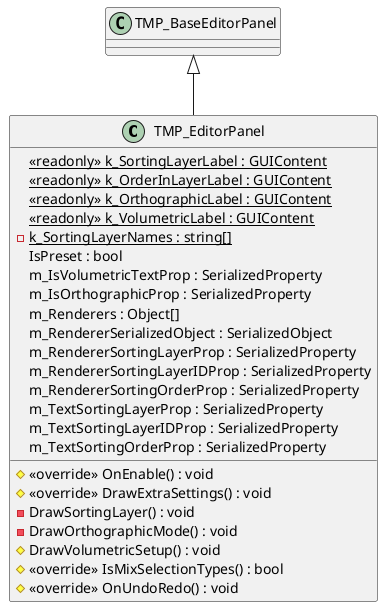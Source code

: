 @startuml
class TMP_EditorPanel {
    {static} <<readonly>> k_SortingLayerLabel : GUIContent
    {static} <<readonly>> k_OrderInLayerLabel : GUIContent
    {static} <<readonly>> k_OrthographicLabel : GUIContent
    {static} <<readonly>> k_VolumetricLabel : GUIContent
    - {static} k_SortingLayerNames : string[]
    IsPreset : bool
    m_IsVolumetricTextProp : SerializedProperty
    m_IsOrthographicProp : SerializedProperty
    m_Renderers : Object[]
    m_RendererSerializedObject : SerializedObject
    m_RendererSortingLayerProp : SerializedProperty
    m_RendererSortingLayerIDProp : SerializedProperty
    m_RendererSortingOrderProp : SerializedProperty
    m_TextSortingLayerProp : SerializedProperty
    m_TextSortingLayerIDProp : SerializedProperty
    m_TextSortingOrderProp : SerializedProperty
    # <<override>> OnEnable() : void
    # <<override>> DrawExtraSettings() : void
    - DrawSortingLayer() : void
    - DrawOrthographicMode() : void
    # DrawVolumetricSetup() : void
    # <<override>> IsMixSelectionTypes() : bool
    # <<override>> OnUndoRedo() : void
}
TMP_BaseEditorPanel <|-- TMP_EditorPanel
@enduml
